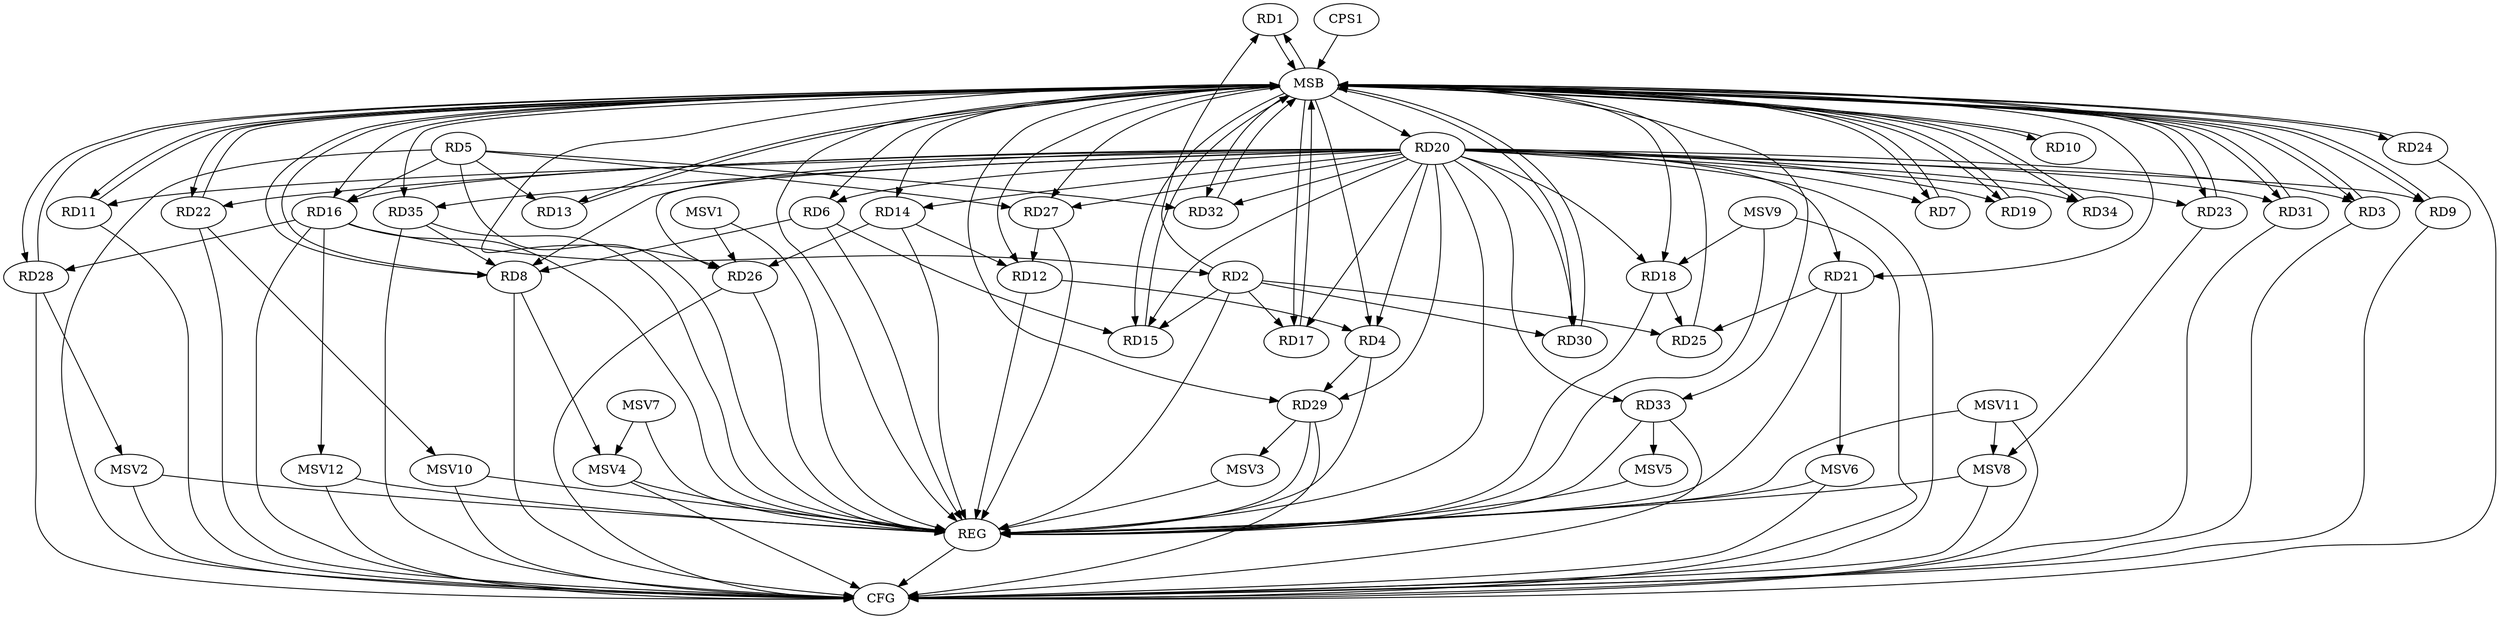 strict digraph G {
  RD1 [ label="RD1" ];
  RD2 [ label="RD2" ];
  RD3 [ label="RD3" ];
  RD4 [ label="RD4" ];
  RD5 [ label="RD5" ];
  RD6 [ label="RD6" ];
  RD7 [ label="RD7" ];
  RD8 [ label="RD8" ];
  RD9 [ label="RD9" ];
  RD10 [ label="RD10" ];
  RD11 [ label="RD11" ];
  RD12 [ label="RD12" ];
  RD13 [ label="RD13" ];
  RD14 [ label="RD14" ];
  RD15 [ label="RD15" ];
  RD16 [ label="RD16" ];
  RD17 [ label="RD17" ];
  RD18 [ label="RD18" ];
  RD19 [ label="RD19" ];
  RD20 [ label="RD20" ];
  RD21 [ label="RD21" ];
  RD22 [ label="RD22" ];
  RD23 [ label="RD23" ];
  RD24 [ label="RD24" ];
  RD25 [ label="RD25" ];
  RD26 [ label="RD26" ];
  RD27 [ label="RD27" ];
  RD28 [ label="RD28" ];
  RD29 [ label="RD29" ];
  RD30 [ label="RD30" ];
  RD31 [ label="RD31" ];
  RD32 [ label="RD32" ];
  RD33 [ label="RD33" ];
  RD34 [ label="RD34" ];
  RD35 [ label="RD35" ];
  CPS1 [ label="CPS1" ];
  REG [ label="REG" ];
  MSB [ label="MSB" ];
  CFG [ label="CFG" ];
  MSV1 [ label="MSV1" ];
  MSV2 [ label="MSV2" ];
  MSV3 [ label="MSV3" ];
  MSV4 [ label="MSV4" ];
  MSV5 [ label="MSV5" ];
  MSV6 [ label="MSV6" ];
  MSV7 [ label="MSV7" ];
  MSV8 [ label="MSV8" ];
  MSV9 [ label="MSV9" ];
  MSV10 [ label="MSV10" ];
  MSV11 [ label="MSV11" ];
  MSV12 [ label="MSV12" ];
  RD2 -> RD1;
  RD2 -> RD15;
  RD16 -> RD2;
  RD2 -> RD17;
  RD2 -> RD25;
  RD2 -> RD30;
  RD12 -> RD4;
  RD20 -> RD4;
  RD4 -> RD29;
  RD5 -> RD13;
  RD5 -> RD16;
  RD5 -> RD27;
  RD5 -> RD32;
  RD6 -> RD8;
  RD6 -> RD15;
  RD20 -> RD8;
  RD35 -> RD8;
  RD14 -> RD12;
  RD27 -> RD12;
  RD14 -> RD26;
  RD20 -> RD15;
  RD16 -> RD28;
  RD20 -> RD17;
  RD18 -> RD25;
  RD20 -> RD27;
  RD20 -> RD33;
  RD21 -> RD25;
  RD2 -> REG;
  RD4 -> REG;
  RD5 -> REG;
  RD6 -> REG;
  RD12 -> REG;
  RD14 -> REG;
  RD16 -> REG;
  RD18 -> REG;
  RD20 -> REG;
  RD21 -> REG;
  RD26 -> REG;
  RD27 -> REG;
  RD29 -> REG;
  RD33 -> REG;
  RD35 -> REG;
  RD1 -> MSB;
  MSB -> RD35;
  MSB -> REG;
  RD3 -> MSB;
  MSB -> RD17;
  MSB -> RD19;
  MSB -> RD23;
  RD7 -> MSB;
  MSB -> RD4;
  MSB -> RD9;
  MSB -> RD15;
  MSB -> RD27;
  RD8 -> MSB;
  MSB -> RD24;
  MSB -> RD29;
  RD9 -> MSB;
  MSB -> RD16;
  RD10 -> MSB;
  MSB -> RD1;
  MSB -> RD30;
  RD11 -> MSB;
  MSB -> RD3;
  MSB -> RD8;
  MSB -> RD12;
  MSB -> RD18;
  MSB -> RD28;
  RD13 -> MSB;
  MSB -> RD10;
  MSB -> RD14;
  MSB -> RD26;
  RD15 -> MSB;
  MSB -> RD11;
  MSB -> RD21;
  MSB -> RD32;
  RD17 -> MSB;
  MSB -> RD13;
  MSB -> RD34;
  RD19 -> MSB;
  RD22 -> MSB;
  MSB -> RD6;
  RD23 -> MSB;
  MSB -> RD7;
  MSB -> RD20;
  RD24 -> MSB;
  MSB -> RD22;
  RD25 -> MSB;
  RD28 -> MSB;
  RD30 -> MSB;
  MSB -> RD31;
  RD31 -> MSB;
  MSB -> RD33;
  RD32 -> MSB;
  RD34 -> MSB;
  CPS1 -> MSB;
  RD16 -> CFG;
  RD33 -> CFG;
  RD31 -> CFG;
  RD11 -> CFG;
  RD3 -> CFG;
  RD29 -> CFG;
  RD22 -> CFG;
  RD9 -> CFG;
  RD5 -> CFG;
  RD35 -> CFG;
  RD28 -> CFG;
  RD8 -> CFG;
  RD24 -> CFG;
  RD26 -> CFG;
  REG -> CFG;
  RD20 -> CFG;
  RD20 -> RD6;
  RD20 -> RD7;
  RD20 -> RD29;
  RD20 -> RD3;
  RD20 -> RD11;
  RD20 -> RD14;
  RD20 -> RD31;
  RD20 -> RD32;
  RD20 -> RD16;
  RD20 -> RD22;
  RD20 -> RD34;
  RD20 -> RD35;
  RD20 -> RD30;
  RD20 -> RD19;
  RD20 -> RD26;
  RD20 -> RD21;
  RD20 -> RD9;
  RD20 -> RD23;
  RD20 -> RD18;
  MSV1 -> RD26;
  MSV1 -> REG;
  RD28 -> MSV2;
  MSV2 -> REG;
  MSV2 -> CFG;
  RD29 -> MSV3;
  MSV3 -> REG;
  RD8 -> MSV4;
  MSV4 -> REG;
  MSV4 -> CFG;
  RD33 -> MSV5;
  MSV5 -> REG;
  RD21 -> MSV6;
  MSV6 -> REG;
  MSV6 -> CFG;
  MSV7 -> MSV4;
  MSV7 -> REG;
  RD23 -> MSV8;
  MSV8 -> REG;
  MSV8 -> CFG;
  MSV9 -> RD18;
  MSV9 -> REG;
  MSV9 -> CFG;
  RD22 -> MSV10;
  MSV10 -> REG;
  MSV10 -> CFG;
  MSV11 -> MSV8;
  MSV11 -> REG;
  MSV11 -> CFG;
  RD16 -> MSV12;
  MSV12 -> REG;
  MSV12 -> CFG;
}
